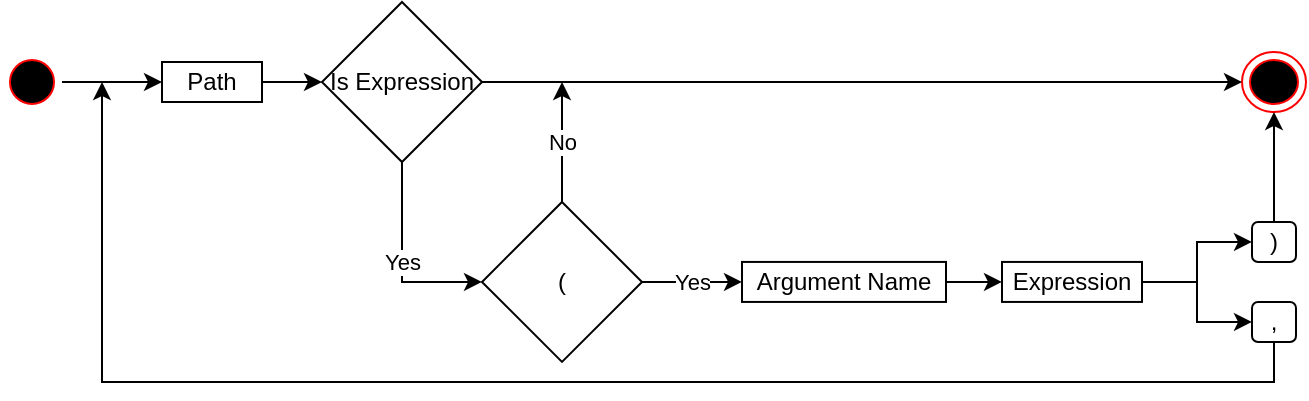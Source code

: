 <mxfile version="14.2.7" type="github" pages="4">
  <diagram id="R2hjK7i7MwMWNdko95Vd" name="Expression">
    <mxGraphModel dx="813" dy="477" grid="1" gridSize="10" guides="1" tooltips="1" connect="1" arrows="1" fold="1" page="1" pageScale="1" pageWidth="827" pageHeight="1169" math="0" shadow="0">
      <root>
        <mxCell id="0" />
        <mxCell id="1" parent="0" />
        <mxCell id="NezbY3cjoQyKJqXcxgEW-25" style="edgeStyle=orthogonalEdgeStyle;rounded=0;orthogonalLoop=1;jettySize=auto;html=1;entryX=0;entryY=0.5;entryDx=0;entryDy=0;" edge="1" parent="1" source="5iWXmvbj_Rx-WgGxY41X-1" target="NezbY3cjoQyKJqXcxgEW-10">
          <mxGeometry relative="1" as="geometry" />
        </mxCell>
        <mxCell id="5iWXmvbj_Rx-WgGxY41X-1" value="" style="ellipse;html=1;shape=startState;fillColor=#000000;strokeColor=#ff0000;" parent="1" vertex="1">
          <mxGeometry x="30" y="115" width="30" height="30" as="geometry" />
        </mxCell>
        <mxCell id="5iWXmvbj_Rx-WgGxY41X-13" value="" style="ellipse;html=1;shape=endState;fillColor=#000000;strokeColor=#ff0000;" parent="1" vertex="1">
          <mxGeometry x="650" y="115" width="32" height="30" as="geometry" />
        </mxCell>
        <mxCell id="NezbY3cjoQyKJqXcxgEW-18" style="edgeStyle=orthogonalEdgeStyle;rounded=0;orthogonalLoop=1;jettySize=auto;html=1;entryX=0.5;entryY=1;entryDx=0;entryDy=0;" edge="1" parent="1" source="5iWXmvbj_Rx-WgGxY41X-25" target="5iWXmvbj_Rx-WgGxY41X-13">
          <mxGeometry relative="1" as="geometry" />
        </mxCell>
        <mxCell id="5iWXmvbj_Rx-WgGxY41X-25" value=")" style="rounded=1;whiteSpace=wrap;html=1;" parent="1" vertex="1">
          <mxGeometry x="655" y="199.97" width="22" height="20" as="geometry" />
        </mxCell>
        <mxCell id="NezbY3cjoQyKJqXcxgEW-28" style="edgeStyle=orthogonalEdgeStyle;rounded=0;orthogonalLoop=1;jettySize=auto;html=1;exitX=0.5;exitY=1;exitDx=0;exitDy=0;" edge="1" parent="1" source="5iWXmvbj_Rx-WgGxY41X-27">
          <mxGeometry relative="1" as="geometry">
            <mxPoint x="80" y="130" as="targetPoint" />
            <Array as="points">
              <mxPoint x="666" y="280" />
              <mxPoint x="80" y="280" />
            </Array>
          </mxGeometry>
        </mxCell>
        <mxCell id="5iWXmvbj_Rx-WgGxY41X-27" value="," style="rounded=1;whiteSpace=wrap;html=1;" parent="1" vertex="1">
          <mxGeometry x="655" y="239.97" width="22" height="20" as="geometry" />
        </mxCell>
        <mxCell id="NezbY3cjoQyKJqXcxgEW-27" style="edgeStyle=orthogonalEdgeStyle;rounded=0;orthogonalLoop=1;jettySize=auto;html=1;entryX=0;entryY=0.5;entryDx=0;entryDy=0;" edge="1" parent="1" source="B5DMrPVUcm5mgzcBBxAL-1" target="NezbY3cjoQyKJqXcxgEW-20">
          <mxGeometry relative="1" as="geometry" />
        </mxCell>
        <mxCell id="B5DMrPVUcm5mgzcBBxAL-1" value="Argument Name" style="rounded=0;whiteSpace=wrap;html=1;" parent="1" vertex="1">
          <mxGeometry x="400" y="219.97" width="102" height="20" as="geometry" />
        </mxCell>
        <mxCell id="NezbY3cjoQyKJqXcxgEW-5" value="Yes" style="edgeStyle=orthogonalEdgeStyle;rounded=0;orthogonalLoop=1;jettySize=auto;html=1;exitX=0.5;exitY=1;exitDx=0;exitDy=0;entryX=0;entryY=0.5;entryDx=0;entryDy=0;" edge="1" parent="1" source="NezbY3cjoQyKJqXcxgEW-1" target="NezbY3cjoQyKJqXcxgEW-4">
          <mxGeometry relative="1" as="geometry" />
        </mxCell>
        <mxCell id="NezbY3cjoQyKJqXcxgEW-15" style="edgeStyle=orthogonalEdgeStyle;rounded=0;orthogonalLoop=1;jettySize=auto;html=1;entryX=0;entryY=0.5;entryDx=0;entryDy=0;" edge="1" parent="1" source="NezbY3cjoQyKJqXcxgEW-1" target="5iWXmvbj_Rx-WgGxY41X-13">
          <mxGeometry relative="1" as="geometry" />
        </mxCell>
        <mxCell id="NezbY3cjoQyKJqXcxgEW-1" value="Is Expression" style="rhombus;whiteSpace=wrap;html=1;" vertex="1" parent="1">
          <mxGeometry x="190" y="90" width="80" height="80" as="geometry" />
        </mxCell>
        <mxCell id="NezbY3cjoQyKJqXcxgEW-19" value="No" style="edgeStyle=orthogonalEdgeStyle;rounded=0;orthogonalLoop=1;jettySize=auto;html=1;" edge="1" parent="1" source="NezbY3cjoQyKJqXcxgEW-4">
          <mxGeometry relative="1" as="geometry">
            <mxPoint x="310" y="130" as="targetPoint" />
          </mxGeometry>
        </mxCell>
        <mxCell id="NezbY3cjoQyKJqXcxgEW-26" value="Yes" style="edgeStyle=orthogonalEdgeStyle;rounded=0;orthogonalLoop=1;jettySize=auto;html=1;entryX=0;entryY=0.5;entryDx=0;entryDy=0;" edge="1" parent="1" source="NezbY3cjoQyKJqXcxgEW-4" target="B5DMrPVUcm5mgzcBBxAL-1">
          <mxGeometry relative="1" as="geometry" />
        </mxCell>
        <mxCell id="NezbY3cjoQyKJqXcxgEW-4" value="(" style="rhombus;whiteSpace=wrap;html=1;" vertex="1" parent="1">
          <mxGeometry x="270" y="189.97" width="80" height="80" as="geometry" />
        </mxCell>
        <mxCell id="NezbY3cjoQyKJqXcxgEW-13" style="edgeStyle=orthogonalEdgeStyle;rounded=0;orthogonalLoop=1;jettySize=auto;html=1;entryX=0;entryY=0.5;entryDx=0;entryDy=0;" edge="1" parent="1" source="NezbY3cjoQyKJqXcxgEW-10" target="NezbY3cjoQyKJqXcxgEW-1">
          <mxGeometry relative="1" as="geometry" />
        </mxCell>
        <mxCell id="NezbY3cjoQyKJqXcxgEW-10" value="Path" style="rounded=0;whiteSpace=wrap;html=1;" vertex="1" parent="1">
          <mxGeometry x="110" y="120" width="50" height="20" as="geometry" />
        </mxCell>
        <mxCell id="NezbY3cjoQyKJqXcxgEW-22" style="edgeStyle=orthogonalEdgeStyle;rounded=0;orthogonalLoop=1;jettySize=auto;html=1;entryX=0;entryY=0.5;entryDx=0;entryDy=0;" edge="1" parent="1" source="NezbY3cjoQyKJqXcxgEW-20" target="5iWXmvbj_Rx-WgGxY41X-25">
          <mxGeometry relative="1" as="geometry" />
        </mxCell>
        <mxCell id="NezbY3cjoQyKJqXcxgEW-23" style="edgeStyle=orthogonalEdgeStyle;rounded=0;orthogonalLoop=1;jettySize=auto;html=1;entryX=0;entryY=0.5;entryDx=0;entryDy=0;" edge="1" parent="1" source="NezbY3cjoQyKJqXcxgEW-20" target="5iWXmvbj_Rx-WgGxY41X-27">
          <mxGeometry relative="1" as="geometry" />
        </mxCell>
        <mxCell id="NezbY3cjoQyKJqXcxgEW-20" value="Expression" style="rounded=0;whiteSpace=wrap;html=1;" vertex="1" parent="1">
          <mxGeometry x="530" y="219.97" width="70" height="20" as="geometry" />
        </mxCell>
      </root>
    </mxGraphModel>
  </diagram>
  <diagram id="T_QfmuFFNBZm-xINONo7" name="ArgumentName">
    <mxGraphModel dx="569" dy="334" grid="1" gridSize="10" guides="1" tooltips="1" connect="1" arrows="1" fold="1" page="1" pageScale="1" pageWidth="827" pageHeight="1169" math="0" shadow="0">
      <root>
        <mxCell id="hi5z_iqtNU-K8h0Tbb7p-0" />
        <mxCell id="hi5z_iqtNU-K8h0Tbb7p-1" parent="hi5z_iqtNU-K8h0Tbb7p-0" />
        <mxCell id="XPC5rsmA2HFkxil_ljjG-2" style="edgeStyle=orthogonalEdgeStyle;rounded=0;orthogonalLoop=1;jettySize=auto;html=1;entryX=0;entryY=0.5;entryDx=0;entryDy=0;" parent="hi5z_iqtNU-K8h0Tbb7p-1" source="XPC5rsmA2HFkxil_ljjG-3" target="XPC5rsmA2HFkxil_ljjG-4" edge="1">
          <mxGeometry relative="1" as="geometry" />
        </mxCell>
        <mxCell id="XPC5rsmA2HFkxil_ljjG-3" value="(a-Z)" style="rounded=1;whiteSpace=wrap;html=1;" parent="hi5z_iqtNU-K8h0Tbb7p-1" vertex="1">
          <mxGeometry x="220" y="60" width="40" height="30" as="geometry" />
        </mxCell>
        <mxCell id="XPC5rsmA2HFkxil_ljjG-7" style="edgeStyle=orthogonalEdgeStyle;rounded=0;orthogonalLoop=1;jettySize=auto;html=1;entryX=0;entryY=0.5;entryDx=0;entryDy=0;" parent="hi5z_iqtNU-K8h0Tbb7p-1" source="XPC5rsmA2HFkxil_ljjG-4" target="XPC5rsmA2HFkxil_ljjG-6" edge="1">
          <mxGeometry relative="1" as="geometry" />
        </mxCell>
        <mxCell id="XPC5rsmA2HFkxil_ljjG-4" value="]" style="rounded=1;whiteSpace=wrap;html=1;" parent="hi5z_iqtNU-K8h0Tbb7p-1" vertex="1">
          <mxGeometry x="290" y="60" width="30" height="30" as="geometry" />
        </mxCell>
        <mxCell id="XPC5rsmA2HFkxil_ljjG-6" value="" style="ellipse;html=1;shape=endState;fillColor=#000000;strokeColor=#ff0000;" parent="hi5z_iqtNU-K8h0Tbb7p-1" vertex="1">
          <mxGeometry x="350" y="60" width="30" height="30" as="geometry" />
        </mxCell>
        <mxCell id="S80b_b5_r-ShlipTyl0M-1" style="edgeStyle=orthogonalEdgeStyle;rounded=0;orthogonalLoop=1;jettySize=auto;html=1;entryX=0;entryY=0.5;entryDx=0;entryDy=0;" edge="1" parent="hi5z_iqtNU-K8h0Tbb7p-1" source="XPC5rsmA2HFkxil_ljjG-8" target="S80b_b5_r-ShlipTyl0M-0">
          <mxGeometry relative="1" as="geometry" />
        </mxCell>
        <mxCell id="XPC5rsmA2HFkxil_ljjG-8" value="" style="ellipse;html=1;shape=startState;fillColor=#000000;strokeColor=#ff0000;" parent="hi5z_iqtNU-K8h0Tbb7p-1" vertex="1">
          <mxGeometry x="20" y="60" width="30" height="30" as="geometry" />
        </mxCell>
        <mxCell id="S80b_b5_r-ShlipTyl0M-2" value="Yes" style="edgeStyle=orthogonalEdgeStyle;rounded=0;orthogonalLoop=1;jettySize=auto;html=1;entryX=0;entryY=0.5;entryDx=0;entryDy=0;" edge="1" parent="hi5z_iqtNU-K8h0Tbb7p-1" source="S80b_b5_r-ShlipTyl0M-0" target="XPC5rsmA2HFkxil_ljjG-3">
          <mxGeometry relative="1" as="geometry" />
        </mxCell>
        <mxCell id="S80b_b5_r-ShlipTyl0M-3" value="No" style="edgeStyle=orthogonalEdgeStyle;rounded=0;orthogonalLoop=1;jettySize=auto;html=1;" edge="1" parent="hi5z_iqtNU-K8h0Tbb7p-1" source="S80b_b5_r-ShlipTyl0M-0">
          <mxGeometry relative="1" as="geometry">
            <mxPoint x="330" y="75" as="targetPoint" />
            <Array as="points">
              <mxPoint x="130" y="160" />
              <mxPoint x="330" y="160" />
            </Array>
          </mxGeometry>
        </mxCell>
        <mxCell id="S80b_b5_r-ShlipTyl0M-0" value="[" style="rhombus;whiteSpace=wrap;html=1;" vertex="1" parent="hi5z_iqtNU-K8h0Tbb7p-1">
          <mxGeometry x="90" y="35" width="80" height="80" as="geometry" />
        </mxCell>
      </root>
    </mxGraphModel>
  </diagram>
  <diagram id="Y2QrPfyOffSdU7ghS_rO" name="path">
    <mxGraphModel dx="813" dy="477" grid="1" gridSize="10" guides="1" tooltips="1" connect="1" arrows="1" fold="1" page="1" pageScale="1" pageWidth="827" pageHeight="1169" math="0" shadow="0">
      <root>
        <mxCell id="v0ipl6a5Gqs5QlfA9L5P-0" />
        <mxCell id="v0ipl6a5Gqs5QlfA9L5P-1" parent="v0ipl6a5Gqs5QlfA9L5P-0" />
        <mxCell id="v0ipl6a5Gqs5QlfA9L5P-2" value="" style="ellipse;html=1;shape=startState;fillColor=#000000;strokeColor=#ff0000;" parent="v0ipl6a5Gqs5QlfA9L5P-1" vertex="1">
          <mxGeometry x="40" y="97.5" width="30" height="30" as="geometry" />
        </mxCell>
        <mxCell id="v0ipl6a5Gqs5QlfA9L5P-3" value="" style="edgeStyle=orthogonalEdgeStyle;html=1;verticalAlign=bottom;endArrow=open;endSize=8;strokeColor=#ff0000;entryX=0;entryY=0.5;entryDx=0;entryDy=0;" parent="v0ipl6a5Gqs5QlfA9L5P-1" edge="1" target="FSQl6kZqmLauaBCFzUnG-4">
          <mxGeometry relative="1" as="geometry">
            <mxPoint x="120" y="112.5" as="targetPoint" />
            <mxPoint x="70" y="112.5" as="sourcePoint" />
          </mxGeometry>
        </mxCell>
        <mxCell id="FSQl6kZqmLauaBCFzUnG-0" value="" style="ellipse;html=1;shape=endState;fillColor=#000000;strokeColor=#ff0000;" vertex="1" parent="v0ipl6a5Gqs5QlfA9L5P-1">
          <mxGeometry x="460" y="97.5" width="30" height="30" as="geometry" />
        </mxCell>
        <mxCell id="FSQl6kZqmLauaBCFzUnG-6" style="edgeStyle=orthogonalEdgeStyle;rounded=0;orthogonalLoop=1;jettySize=auto;html=1;entryX=0;entryY=0.5;entryDx=0;entryDy=0;" edge="1" parent="v0ipl6a5Gqs5QlfA9L5P-1" source="FSQl6kZqmLauaBCFzUnG-3" target="FSQl6kZqmLauaBCFzUnG-0">
          <mxGeometry relative="1" as="geometry" />
        </mxCell>
        <mxCell id="FSQl6kZqmLauaBCFzUnG-3" value="Parse Path" style="rounded=0;whiteSpace=wrap;html=1;shadow=0;glass=0;sketch=0;gradientColor=none;" vertex="1" parent="v0ipl6a5Gqs5QlfA9L5P-1">
          <mxGeometry x="270" y="104" width="120" height="17" as="geometry" />
        </mxCell>
        <mxCell id="FSQl6kZqmLauaBCFzUnG-5" value="Yes" style="edgeStyle=orthogonalEdgeStyle;rounded=0;orthogonalLoop=1;jettySize=auto;html=1;" edge="1" parent="v0ipl6a5Gqs5QlfA9L5P-1" source="FSQl6kZqmLauaBCFzUnG-4">
          <mxGeometry relative="1" as="geometry">
            <mxPoint x="270" y="112.5" as="targetPoint" />
          </mxGeometry>
        </mxCell>
        <mxCell id="FSQl6kZqmLauaBCFzUnG-8" value="No" style="edgeStyle=orthogonalEdgeStyle;rounded=0;orthogonalLoop=1;jettySize=auto;html=1;exitX=0.5;exitY=1;exitDx=0;exitDy=0;entryX=0.5;entryY=0;entryDx=0;entryDy=0;" edge="1" parent="v0ipl6a5Gqs5QlfA9L5P-1" source="FSQl6kZqmLauaBCFzUnG-4" target="FSQl6kZqmLauaBCFzUnG-7">
          <mxGeometry relative="1" as="geometry" />
        </mxCell>
        <mxCell id="FSQl6kZqmLauaBCFzUnG-4" value="Is Path" style="rhombus;whiteSpace=wrap;html=1;" vertex="1" parent="v0ipl6a5Gqs5QlfA9L5P-1">
          <mxGeometry x="120" y="72.5" width="80" height="80" as="geometry" />
        </mxCell>
        <mxCell id="FSQl6kZqmLauaBCFzUnG-12" value="Yes" style="edgeStyle=orthogonalEdgeStyle;rounded=0;orthogonalLoop=1;jettySize=auto;html=1;entryX=0;entryY=0.5;entryDx=0;entryDy=0;" edge="1" parent="v0ipl6a5Gqs5QlfA9L5P-1" source="FSQl6kZqmLauaBCFzUnG-7" target="FSQl6kZqmLauaBCFzUnG-11">
          <mxGeometry relative="1" as="geometry">
            <Array as="points">
              <mxPoint x="220" y="220" />
              <mxPoint x="220" y="220" />
            </Array>
          </mxGeometry>
        </mxCell>
        <mxCell id="FSQl6kZqmLauaBCFzUnG-15" value="No" style="edgeStyle=orthogonalEdgeStyle;rounded=0;orthogonalLoop=1;jettySize=auto;html=1;exitX=0.5;exitY=1;exitDx=0;exitDy=0;entryX=0.5;entryY=0;entryDx=0;entryDy=0;" edge="1" parent="v0ipl6a5Gqs5QlfA9L5P-1" source="FSQl6kZqmLauaBCFzUnG-7" target="FSQl6kZqmLauaBCFzUnG-14">
          <mxGeometry relative="1" as="geometry" />
        </mxCell>
        <mxCell id="FSQl6kZqmLauaBCFzUnG-7" value="is Number" style="rhombus;whiteSpace=wrap;html=1;" vertex="1" parent="v0ipl6a5Gqs5QlfA9L5P-1">
          <mxGeometry x="120" y="180" width="80" height="80" as="geometry" />
        </mxCell>
        <mxCell id="FSQl6kZqmLauaBCFzUnG-13" style="edgeStyle=orthogonalEdgeStyle;rounded=0;orthogonalLoop=1;jettySize=auto;html=1;entryX=0;entryY=0.5;entryDx=0;entryDy=0;" edge="1" parent="v0ipl6a5Gqs5QlfA9L5P-1" source="FSQl6kZqmLauaBCFzUnG-11" target="FSQl6kZqmLauaBCFzUnG-0">
          <mxGeometry relative="1" as="geometry" />
        </mxCell>
        <mxCell id="FSQl6kZqmLauaBCFzUnG-11" value="Parse Number" style="rounded=0;whiteSpace=wrap;html=1;shadow=0;glass=0;sketch=0;gradientColor=none;" vertex="1" parent="v0ipl6a5Gqs5QlfA9L5P-1">
          <mxGeometry x="270" y="211.5" width="120" height="17" as="geometry" />
        </mxCell>
        <mxCell id="FSQl6kZqmLauaBCFzUnG-18" value="Yes" style="edgeStyle=orthogonalEdgeStyle;rounded=0;orthogonalLoop=1;jettySize=auto;html=1;entryX=0;entryY=0.5;entryDx=0;entryDy=0;" edge="1" parent="v0ipl6a5Gqs5QlfA9L5P-1" source="FSQl6kZqmLauaBCFzUnG-14" target="FSQl6kZqmLauaBCFzUnG-17">
          <mxGeometry relative="1" as="geometry" />
        </mxCell>
        <mxCell id="FSQl6kZqmLauaBCFzUnG-14" value="is Number" style="rhombus;whiteSpace=wrap;html=1;" vertex="1" parent="v0ipl6a5Gqs5QlfA9L5P-1">
          <mxGeometry x="120" y="290" width="80" height="80" as="geometry" />
        </mxCell>
        <mxCell id="FSQl6kZqmLauaBCFzUnG-19" style="edgeStyle=orthogonalEdgeStyle;rounded=0;orthogonalLoop=1;jettySize=auto;html=1;entryX=0;entryY=0.5;entryDx=0;entryDy=0;" edge="1" parent="v0ipl6a5Gqs5QlfA9L5P-1" source="FSQl6kZqmLauaBCFzUnG-17" target="FSQl6kZqmLauaBCFzUnG-0">
          <mxGeometry relative="1" as="geometry" />
        </mxCell>
        <mxCell id="FSQl6kZqmLauaBCFzUnG-17" value="Parse string" style="rounded=0;whiteSpace=wrap;html=1;shadow=0;glass=0;sketch=0;gradientColor=none;" vertex="1" parent="v0ipl6a5Gqs5QlfA9L5P-1">
          <mxGeometry x="270" y="321.5" width="120" height="17" as="geometry" />
        </mxCell>
      </root>
    </mxGraphModel>
  </diagram>
  <diagram id="eQ72gwYSjKhP9PuJAKN6" name="Expression">
    <mxGraphModel dx="1185" dy="695" grid="1" gridSize="10" guides="1" tooltips="1" connect="1" arrows="1" fold="1" page="1" pageScale="1" pageWidth="827" pageHeight="1169" math="0" shadow="0">
      <root>
        <mxCell id="bBwdQ2U95GiAk_tdV7Ny-0" />
        <mxCell id="bBwdQ2U95GiAk_tdV7Ny-1" parent="bBwdQ2U95GiAk_tdV7Ny-0" />
        <mxCell id="o_8liZXhjygO4vX5Yi7e-23" style="edgeStyle=orthogonalEdgeStyle;rounded=0;orthogonalLoop=1;jettySize=auto;html=1;entryX=0;entryY=0.5;entryDx=0;entryDy=0;" edge="1" parent="bBwdQ2U95GiAk_tdV7Ny-1" source="nQ5JJsbvPmfZ5wyZw12K-1" target="mRHdIXmAR8nMjhSAx--G-3">
          <mxGeometry relative="1" as="geometry" />
        </mxCell>
        <mxCell id="nQ5JJsbvPmfZ5wyZw12K-1" value="" style="ellipse;html=1;shape=startState;fillColor=#000000;strokeColor=#ff0000;" vertex="1" parent="bBwdQ2U95GiAk_tdV7Ny-1">
          <mxGeometry x="20" y="395" width="30" height="30" as="geometry" />
        </mxCell>
        <mxCell id="o_8liZXhjygO4vX5Yi7e-8" style="edgeStyle=orthogonalEdgeStyle;rounded=0;orthogonalLoop=1;jettySize=auto;html=1;entryX=0;entryY=0.5;entryDx=0;entryDy=0;" edge="1" parent="bBwdQ2U95GiAk_tdV7Ny-1" source="nQ5JJsbvPmfZ5wyZw12K-4" target="o_8liZXhjygO4vX5Yi7e-46">
          <mxGeometry relative="1" as="geometry">
            <mxPoint x="650.0" y="540" as="targetPoint" />
          </mxGeometry>
        </mxCell>
        <mxCell id="nQ5JJsbvPmfZ5wyZw12K-4" value=")" style="rounded=1;whiteSpace=wrap;html=1;" vertex="1" parent="bBwdQ2U95GiAk_tdV7Ny-1">
          <mxGeometry x="520" y="600" width="22" height="20" as="geometry" />
        </mxCell>
        <mxCell id="o_8liZXhjygO4vX5Yi7e-51" style="edgeStyle=orthogonalEdgeStyle;rounded=0;orthogonalLoop=1;jettySize=auto;html=1;entryX=0;entryY=0.5;entryDx=0;entryDy=0;" edge="1" parent="bBwdQ2U95GiAk_tdV7Ny-1" source="nQ5JJsbvPmfZ5wyZw12K-6" target="nQ5JJsbvPmfZ5wyZw12K-19">
          <mxGeometry relative="1" as="geometry">
            <Array as="points">
              <mxPoint x="350" y="660" />
              <mxPoint x="350" y="610" />
            </Array>
          </mxGeometry>
        </mxCell>
        <mxCell id="nQ5JJsbvPmfZ5wyZw12K-6" value="," style="rounded=1;whiteSpace=wrap;html=1;" vertex="1" parent="bBwdQ2U95GiAk_tdV7Ny-1">
          <mxGeometry x="466" y="650" width="22" height="20" as="geometry" />
        </mxCell>
        <mxCell id="nQ5JJsbvPmfZ5wyZw12K-13" value="Yes" style="edgeStyle=orthogonalEdgeStyle;rounded=0;orthogonalLoop=1;jettySize=auto;html=1;entryX=0;entryY=0.5;entryDx=0;entryDy=0;exitX=0.5;exitY=1;exitDx=0;exitDy=0;" edge="1" parent="bBwdQ2U95GiAk_tdV7Ny-1" source="nQ5JJsbvPmfZ5wyZw12K-14" target="o_8liZXhjygO4vX5Yi7e-5">
          <mxGeometry relative="1" as="geometry">
            <mxPoint x="80" y="540" as="targetPoint" />
            <Array as="points">
              <mxPoint x="420" y="460" />
              <mxPoint x="30" y="460" />
              <mxPoint x="30" y="610" />
            </Array>
          </mxGeometry>
        </mxCell>
        <mxCell id="o_8liZXhjygO4vX5Yi7e-27" value="No" style="edgeStyle=orthogonalEdgeStyle;rounded=0;orthogonalLoop=1;jettySize=auto;html=1;entryX=0;entryY=0.5;entryDx=0;entryDy=0;" edge="1" parent="bBwdQ2U95GiAk_tdV7Ny-1" source="nQ5JJsbvPmfZ5wyZw12K-14" target="o_8liZXhjygO4vX5Yi7e-46">
          <mxGeometry relative="1" as="geometry">
            <mxPoint x="650.0" y="540" as="targetPoint" />
            <Array as="points">
              <mxPoint x="640" y="410" />
              <mxPoint x="640" y="540" />
            </Array>
          </mxGeometry>
        </mxCell>
        <mxCell id="nQ5JJsbvPmfZ5wyZw12K-14" value="(" style="rhombus;whiteSpace=wrap;html=1;" vertex="1" parent="bBwdQ2U95GiAk_tdV7Ny-1">
          <mxGeometry x="380" y="370" width="80" height="80" as="geometry" />
        </mxCell>
        <mxCell id="nQ5JJsbvPmfZ5wyZw12K-17" style="edgeStyle=orthogonalEdgeStyle;rounded=0;orthogonalLoop=1;jettySize=auto;html=1;entryX=0;entryY=0.5;entryDx=0;entryDy=0;" edge="1" parent="bBwdQ2U95GiAk_tdV7Ny-1" source="nQ5JJsbvPmfZ5wyZw12K-19" target="nQ5JJsbvPmfZ5wyZw12K-4">
          <mxGeometry relative="1" as="geometry" />
        </mxCell>
        <mxCell id="nQ5JJsbvPmfZ5wyZw12K-18" style="edgeStyle=orthogonalEdgeStyle;rounded=0;orthogonalLoop=1;jettySize=auto;html=1;entryX=0.5;entryY=0;entryDx=0;entryDy=0;" edge="1" parent="bBwdQ2U95GiAk_tdV7Ny-1" source="nQ5JJsbvPmfZ5wyZw12K-19" target="nQ5JJsbvPmfZ5wyZw12K-6">
          <mxGeometry relative="1" as="geometry" />
        </mxCell>
        <mxCell id="nQ5JJsbvPmfZ5wyZw12K-19" value="Expression" style="rounded=0;whiteSpace=wrap;html=1;" vertex="1" parent="bBwdQ2U95GiAk_tdV7Ny-1">
          <mxGeometry x="379" y="600" width="70" height="20" as="geometry" />
        </mxCell>
        <mxCell id="o_8liZXhjygO4vX5Yi7e-13" style="edgeStyle=orthogonalEdgeStyle;rounded=0;orthogonalLoop=1;jettySize=auto;html=1;entryX=0;entryY=0.5;entryDx=0;entryDy=0;" edge="1" parent="bBwdQ2U95GiAk_tdV7Ny-1" source="o_8liZXhjygO4vX5Yi7e-2" target="nQ5JJsbvPmfZ5wyZw12K-19">
          <mxGeometry relative="1" as="geometry" />
        </mxCell>
        <mxCell id="o_8liZXhjygO4vX5Yi7e-4" value="No" style="edgeStyle=orthogonalEdgeStyle;rounded=0;orthogonalLoop=1;jettySize=auto;html=1;entryX=0;entryY=0.5;entryDx=0;entryDy=0;" edge="1" parent="bBwdQ2U95GiAk_tdV7Ny-1" source="o_8liZXhjygO4vX5Yi7e-5" target="nQ5JJsbvPmfZ5wyZw12K-19">
          <mxGeometry relative="1" as="geometry">
            <mxPoint x="290" y="580" as="targetPoint" />
            <Array as="points">
              <mxPoint x="90" y="670" />
              <mxPoint x="320" y="670" />
              <mxPoint x="320" y="610" />
            </Array>
          </mxGeometry>
        </mxCell>
        <mxCell id="o_8liZXhjygO4vX5Yi7e-26" value="Argument Name" style="swimlane;" vertex="1" parent="bBwdQ2U95GiAk_tdV7Ny-1">
          <mxGeometry x="40" y="540" width="300" height="160" as="geometry">
            <mxRectangle x="40" y="470" width="130" height="23" as="alternateBounds" />
          </mxGeometry>
        </mxCell>
        <mxCell id="o_8liZXhjygO4vX5Yi7e-5" value="[" style="rhombus;whiteSpace=wrap;html=1;" vertex="1" parent="o_8liZXhjygO4vX5Yi7e-26">
          <mxGeometry x="10" y="30" width="80" height="80" as="geometry" />
        </mxCell>
        <mxCell id="o_8liZXhjygO4vX5Yi7e-1" value="(a-Z)" style="rounded=1;whiteSpace=wrap;html=1;" vertex="1" parent="o_8liZXhjygO4vX5Yi7e-26">
          <mxGeometry x="140" y="55" width="40" height="30" as="geometry" />
        </mxCell>
        <mxCell id="o_8liZXhjygO4vX5Yi7e-2" value="]" style="rounded=1;whiteSpace=wrap;html=1;" vertex="1" parent="o_8liZXhjygO4vX5Yi7e-26">
          <mxGeometry x="210" y="55" width="30" height="30" as="geometry" />
        </mxCell>
        <mxCell id="o_8liZXhjygO4vX5Yi7e-3" value="Yes" style="edgeStyle=orthogonalEdgeStyle;rounded=0;orthogonalLoop=1;jettySize=auto;html=1;entryX=0;entryY=0.5;entryDx=0;entryDy=0;" edge="1" parent="o_8liZXhjygO4vX5Yi7e-26" source="o_8liZXhjygO4vX5Yi7e-5" target="o_8liZXhjygO4vX5Yi7e-1">
          <mxGeometry relative="1" as="geometry" />
        </mxCell>
        <mxCell id="o_8liZXhjygO4vX5Yi7e-0" style="edgeStyle=orthogonalEdgeStyle;rounded=0;orthogonalLoop=1;jettySize=auto;html=1;entryX=0;entryY=0.5;entryDx=0;entryDy=0;" edge="1" parent="o_8liZXhjygO4vX5Yi7e-26" source="o_8liZXhjygO4vX5Yi7e-1" target="o_8liZXhjygO4vX5Yi7e-2">
          <mxGeometry relative="1" as="geometry" />
        </mxCell>
        <mxCell id="o_8liZXhjygO4vX5Yi7e-28" value="Path" style="swimlane;" vertex="1" parent="bBwdQ2U95GiAk_tdV7Ny-1">
          <mxGeometry x="80" y="100" width="280" height="350" as="geometry">
            <mxRectangle x="80" y="100" width="60" height="23" as="alternateBounds" />
          </mxGeometry>
        </mxCell>
        <mxCell id="o_8liZXhjygO4vX5Yi7e-40" value="No" style="edgeStyle=orthogonalEdgeStyle;rounded=0;orthogonalLoop=1;jettySize=auto;html=1;entryX=0;entryY=0.5;entryDx=0;entryDy=0;" edge="1" parent="o_8liZXhjygO4vX5Yi7e-28" source="o_8liZXhjygO4vX5Yi7e-31" target="o_8liZXhjygO4vX5Yi7e-35">
          <mxGeometry relative="1" as="geometry" />
        </mxCell>
        <mxCell id="o_8liZXhjygO4vX5Yi7e-31" value="Is String" style="rhombus;whiteSpace=wrap;html=1;" vertex="1" parent="o_8liZXhjygO4vX5Yi7e-28">
          <mxGeometry y="50" width="80" height="80" as="geometry" />
        </mxCell>
        <mxCell id="o_8liZXhjygO4vX5Yi7e-39" value="Yes" style="edgeStyle=orthogonalEdgeStyle;rounded=0;orthogonalLoop=1;jettySize=auto;html=1;exitX=0.5;exitY=0;exitDx=0;exitDy=0;entryX=0.5;entryY=1;entryDx=0;entryDy=0;" edge="1" parent="o_8liZXhjygO4vX5Yi7e-28" source="o_8liZXhjygO4vX5Yi7e-32" target="o_8liZXhjygO4vX5Yi7e-31">
          <mxGeometry relative="1" as="geometry" />
        </mxCell>
        <mxCell id="o_8liZXhjygO4vX5Yi7e-41" value="No" style="edgeStyle=orthogonalEdgeStyle;rounded=0;orthogonalLoop=1;jettySize=auto;html=1;entryX=0;entryY=0.5;entryDx=0;entryDy=0;" edge="1" parent="o_8liZXhjygO4vX5Yi7e-28" source="o_8liZXhjygO4vX5Yi7e-32" target="o_8liZXhjygO4vX5Yi7e-34">
          <mxGeometry relative="1" as="geometry" />
        </mxCell>
        <mxCell id="o_8liZXhjygO4vX5Yi7e-32" value="Is Number" style="rhombus;whiteSpace=wrap;html=1;" vertex="1" parent="o_8liZXhjygO4vX5Yi7e-28">
          <mxGeometry y="160" width="80" height="80" as="geometry" />
        </mxCell>
        <mxCell id="o_8liZXhjygO4vX5Yi7e-33" value="Parse Path" style="rounded=0;whiteSpace=wrap;html=1;shadow=0;glass=0;sketch=0;gradientColor=none;" vertex="1" parent="o_8liZXhjygO4vX5Yi7e-28">
          <mxGeometry x="150" y="301.5" width="120" height="17" as="geometry" />
        </mxCell>
        <mxCell id="o_8liZXhjygO4vX5Yi7e-34" value="Parse Number" style="rounded=0;whiteSpace=wrap;html=1;shadow=0;glass=0;sketch=0;gradientColor=none;" vertex="1" parent="o_8liZXhjygO4vX5Yi7e-28">
          <mxGeometry x="150" y="191.5" width="120" height="17" as="geometry" />
        </mxCell>
        <mxCell id="o_8liZXhjygO4vX5Yi7e-35" value="Parse string" style="rounded=0;whiteSpace=wrap;html=1;shadow=0;glass=0;sketch=0;gradientColor=none;" vertex="1" parent="o_8liZXhjygO4vX5Yi7e-28">
          <mxGeometry x="150" y="81.5" width="120" height="17" as="geometry" />
        </mxCell>
        <mxCell id="o_8liZXhjygO4vX5Yi7e-36" value="No" style="edgeStyle=orthogonalEdgeStyle;rounded=0;orthogonalLoop=1;jettySize=auto;html=1;entryX=0;entryY=0.5;entryDx=0;entryDy=0;" edge="1" parent="o_8liZXhjygO4vX5Yi7e-28" source="mRHdIXmAR8nMjhSAx--G-3" target="o_8liZXhjygO4vX5Yi7e-33">
          <mxGeometry relative="1" as="geometry" />
        </mxCell>
        <mxCell id="o_8liZXhjygO4vX5Yi7e-38" value="Yes" style="edgeStyle=orthogonalEdgeStyle;rounded=0;orthogonalLoop=1;jettySize=auto;html=1;entryX=0.5;entryY=1;entryDx=0;entryDy=0;" edge="1" parent="o_8liZXhjygO4vX5Yi7e-28" source="mRHdIXmAR8nMjhSAx--G-3" target="o_8liZXhjygO4vX5Yi7e-32">
          <mxGeometry relative="1" as="geometry" />
        </mxCell>
        <mxCell id="mRHdIXmAR8nMjhSAx--G-3" value="Is Path" style="rhombus;whiteSpace=wrap;html=1;" vertex="1" parent="o_8liZXhjygO4vX5Yi7e-28">
          <mxGeometry y="270" width="80" height="80" as="geometry" />
        </mxCell>
        <mxCell id="o_8liZXhjygO4vX5Yi7e-37" style="edgeStyle=orthogonalEdgeStyle;rounded=0;orthogonalLoop=1;jettySize=auto;html=1;entryX=0;entryY=0.5;entryDx=0;entryDy=0;" edge="1" parent="bBwdQ2U95GiAk_tdV7Ny-1" source="o_8liZXhjygO4vX5Yi7e-33" target="nQ5JJsbvPmfZ5wyZw12K-14">
          <mxGeometry relative="1" as="geometry" />
        </mxCell>
        <mxCell id="o_8liZXhjygO4vX5Yi7e-42" style="edgeStyle=orthogonalEdgeStyle;rounded=0;orthogonalLoop=1;jettySize=auto;html=1;entryX=0;entryY=0.5;entryDx=0;entryDy=0;" edge="1" parent="bBwdQ2U95GiAk_tdV7Ny-1" source="o_8liZXhjygO4vX5Yi7e-35" target="o_8liZXhjygO4vX5Yi7e-46">
          <mxGeometry relative="1" as="geometry">
            <mxPoint x="650.0" y="540" as="targetPoint" />
            <Array as="points">
              <mxPoint x="660" y="190" />
              <mxPoint x="660" y="540" />
            </Array>
          </mxGeometry>
        </mxCell>
        <mxCell id="o_8liZXhjygO4vX5Yi7e-43" style="edgeStyle=orthogonalEdgeStyle;rounded=0;orthogonalLoop=1;jettySize=auto;html=1;entryX=0;entryY=0.5;entryDx=0;entryDy=0;" edge="1" parent="bBwdQ2U95GiAk_tdV7Ny-1" source="o_8liZXhjygO4vX5Yi7e-34" target="o_8liZXhjygO4vX5Yi7e-46">
          <mxGeometry relative="1" as="geometry">
            <mxPoint x="650.0" y="540" as="targetPoint" />
            <Array as="points">
              <mxPoint x="650" y="300" />
              <mxPoint x="650" y="540" />
            </Array>
          </mxGeometry>
        </mxCell>
        <mxCell id="o_8liZXhjygO4vX5Yi7e-48" value="Yes" style="edgeStyle=orthogonalEdgeStyle;rounded=0;orthogonalLoop=1;jettySize=auto;html=1;entryX=0;entryY=0.5;entryDx=0;entryDy=0;" edge="1" parent="bBwdQ2U95GiAk_tdV7Ny-1" source="o_8liZXhjygO4vX5Yi7e-46" target="o_8liZXhjygO4vX5Yi7e-47">
          <mxGeometry relative="1" as="geometry" />
        </mxCell>
        <mxCell id="o_8liZXhjygO4vX5Yi7e-49" value="No" style="edgeStyle=orthogonalEdgeStyle;rounded=0;orthogonalLoop=1;jettySize=auto;html=1;entryX=0;entryY=0.5;entryDx=0;entryDy=0;" edge="1" parent="bBwdQ2U95GiAk_tdV7Ny-1" source="o_8liZXhjygO4vX5Yi7e-46" target="mRHdIXmAR8nMjhSAx--G-3">
          <mxGeometry relative="1" as="geometry">
            <mxPoint x="680" y="150" as="targetPoint" />
            <Array as="points">
              <mxPoint x="720" y="80" />
              <mxPoint x="60" y="80" />
              <mxPoint x="60" y="410" />
            </Array>
          </mxGeometry>
        </mxCell>
        <mxCell id="o_8liZXhjygO4vX5Yi7e-46" value="Is EOEX" style="rhombus;whiteSpace=wrap;html=1;" vertex="1" parent="bBwdQ2U95GiAk_tdV7Ny-1">
          <mxGeometry x="680" y="500" width="80" height="80" as="geometry" />
        </mxCell>
        <mxCell id="o_8liZXhjygO4vX5Yi7e-47" value="" style="ellipse;html=1;shape=endState;fillColor=#000000;strokeColor=#ff0000;" vertex="1" parent="bBwdQ2U95GiAk_tdV7Ny-1">
          <mxGeometry x="790" y="525" width="30" height="30" as="geometry" />
        </mxCell>
      </root>
    </mxGraphModel>
  </diagram>
</mxfile>
